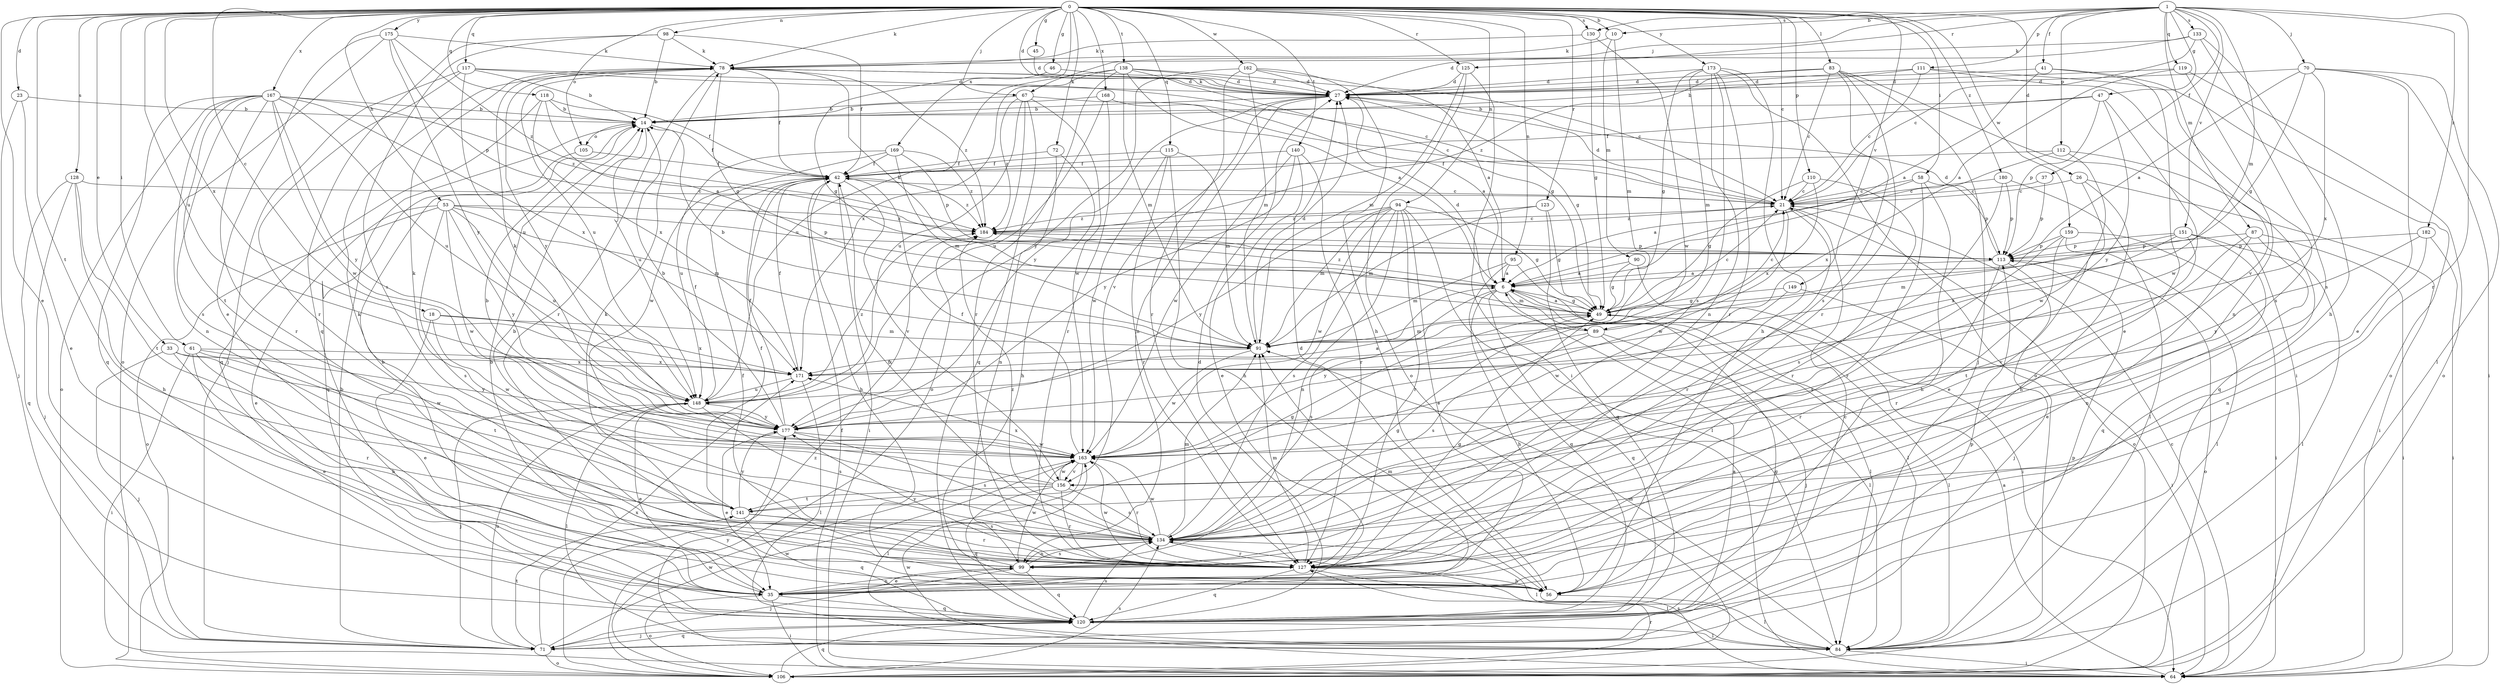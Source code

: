 strict digraph  {
0;
1;
6;
10;
14;
18;
21;
23;
26;
27;
33;
35;
37;
41;
42;
45;
46;
47;
49;
53;
56;
58;
61;
64;
67;
70;
71;
72;
78;
83;
84;
87;
89;
90;
91;
94;
95;
98;
99;
105;
106;
110;
111;
112;
113;
115;
117;
118;
119;
120;
123;
125;
127;
128;
130;
133;
134;
138;
140;
141;
148;
149;
151;
156;
159;
162;
163;
167;
168;
169;
171;
173;
175;
177;
180;
182;
184;
0 -> 10  [label=b];
0 -> 18  [label=c];
0 -> 21  [label=c];
0 -> 23  [label=d];
0 -> 26  [label=d];
0 -> 27  [label=d];
0 -> 33  [label=e];
0 -> 35  [label=e];
0 -> 45  [label=g];
0 -> 46  [label=g];
0 -> 53  [label=h];
0 -> 58  [label=i];
0 -> 61  [label=i];
0 -> 67  [label=j];
0 -> 72  [label=k];
0 -> 78  [label=k];
0 -> 83  [label=l];
0 -> 94  [label=n];
0 -> 95  [label=n];
0 -> 98  [label=n];
0 -> 105  [label=o];
0 -> 110  [label=p];
0 -> 115  [label=q];
0 -> 117  [label=q];
0 -> 118  [label=q];
0 -> 123  [label=r];
0 -> 125  [label=r];
0 -> 128  [label=s];
0 -> 130  [label=s];
0 -> 138  [label=t];
0 -> 140  [label=t];
0 -> 141  [label=t];
0 -> 148  [label=u];
0 -> 149  [label=v];
0 -> 159  [label=w];
0 -> 162  [label=w];
0 -> 167  [label=x];
0 -> 168  [label=x];
0 -> 169  [label=x];
0 -> 171  [label=x];
0 -> 173  [label=y];
0 -> 175  [label=y];
0 -> 180  [label=z];
1 -> 10  [label=b];
1 -> 37  [label=f];
1 -> 41  [label=f];
1 -> 47  [label=g];
1 -> 67  [label=j];
1 -> 70  [label=j];
1 -> 87  [label=m];
1 -> 89  [label=m];
1 -> 111  [label=p];
1 -> 112  [label=p];
1 -> 119  [label=q];
1 -> 125  [label=r];
1 -> 127  [label=r];
1 -> 130  [label=s];
1 -> 133  [label=s];
1 -> 151  [label=v];
1 -> 182  [label=z];
6 -> 49  [label=g];
6 -> 56  [label=h];
6 -> 78  [label=k];
6 -> 84  [label=l];
6 -> 89  [label=m];
6 -> 120  [label=q];
6 -> 134  [label=s];
6 -> 184  [label=z];
10 -> 78  [label=k];
10 -> 90  [label=m];
10 -> 91  [label=m];
14 -> 42  [label=f];
14 -> 105  [label=o];
14 -> 148  [label=u];
18 -> 35  [label=e];
18 -> 91  [label=m];
18 -> 163  [label=w];
18 -> 171  [label=x];
21 -> 27  [label=d];
21 -> 106  [label=o];
21 -> 127  [label=r];
21 -> 163  [label=w];
21 -> 184  [label=z];
23 -> 14  [label=b];
23 -> 35  [label=e];
23 -> 71  [label=j];
26 -> 21  [label=c];
26 -> 35  [label=e];
26 -> 56  [label=h];
26 -> 64  [label=i];
27 -> 14  [label=b];
27 -> 49  [label=g];
27 -> 78  [label=k];
27 -> 99  [label=n];
27 -> 156  [label=v];
27 -> 177  [label=y];
33 -> 71  [label=j];
33 -> 127  [label=r];
33 -> 163  [label=w];
33 -> 171  [label=x];
35 -> 14  [label=b];
35 -> 64  [label=i];
35 -> 91  [label=m];
35 -> 99  [label=n];
35 -> 106  [label=o];
35 -> 120  [label=q];
37 -> 21  [label=c];
37 -> 113  [label=p];
41 -> 6  [label=a];
41 -> 27  [label=d];
41 -> 35  [label=e];
41 -> 106  [label=o];
42 -> 21  [label=c];
42 -> 56  [label=h];
42 -> 64  [label=i];
42 -> 156  [label=v];
42 -> 184  [label=z];
45 -> 27  [label=d];
46 -> 27  [label=d];
46 -> 49  [label=g];
47 -> 14  [label=b];
47 -> 42  [label=f];
47 -> 113  [label=p];
47 -> 163  [label=w];
47 -> 177  [label=y];
49 -> 6  [label=a];
49 -> 21  [label=c];
49 -> 84  [label=l];
49 -> 91  [label=m];
53 -> 35  [label=e];
53 -> 91  [label=m];
53 -> 106  [label=o];
53 -> 113  [label=p];
53 -> 134  [label=s];
53 -> 148  [label=u];
53 -> 163  [label=w];
53 -> 177  [label=y];
53 -> 184  [label=z];
56 -> 14  [label=b];
56 -> 27  [label=d];
56 -> 84  [label=l];
58 -> 6  [label=a];
58 -> 21  [label=c];
58 -> 56  [label=h];
58 -> 113  [label=p];
58 -> 127  [label=r];
61 -> 35  [label=e];
61 -> 56  [label=h];
61 -> 64  [label=i];
61 -> 141  [label=t];
61 -> 171  [label=x];
61 -> 177  [label=y];
64 -> 6  [label=a];
64 -> 21  [label=c];
64 -> 42  [label=f];
64 -> 134  [label=s];
64 -> 163  [label=w];
67 -> 14  [label=b];
67 -> 21  [label=c];
67 -> 106  [label=o];
67 -> 120  [label=q];
67 -> 148  [label=u];
67 -> 163  [label=w];
67 -> 184  [label=z];
70 -> 6  [label=a];
70 -> 27  [label=d];
70 -> 35  [label=e];
70 -> 49  [label=g];
70 -> 64  [label=i];
70 -> 84  [label=l];
70 -> 171  [label=x];
71 -> 6  [label=a];
71 -> 14  [label=b];
71 -> 106  [label=o];
71 -> 120  [label=q];
71 -> 141  [label=t];
71 -> 148  [label=u];
71 -> 163  [label=w];
71 -> 171  [label=x];
72 -> 42  [label=f];
72 -> 56  [label=h];
72 -> 99  [label=n];
78 -> 27  [label=d];
78 -> 42  [label=f];
78 -> 49  [label=g];
78 -> 127  [label=r];
78 -> 148  [label=u];
78 -> 177  [label=y];
78 -> 184  [label=z];
83 -> 21  [label=c];
83 -> 27  [label=d];
83 -> 64  [label=i];
83 -> 71  [label=j];
83 -> 127  [label=r];
83 -> 134  [label=s];
83 -> 184  [label=z];
84 -> 64  [label=i];
84 -> 91  [label=m];
84 -> 113  [label=p];
84 -> 177  [label=y];
87 -> 35  [label=e];
87 -> 64  [label=i];
87 -> 113  [label=p];
87 -> 120  [label=q];
87 -> 141  [label=t];
89 -> 21  [label=c];
89 -> 27  [label=d];
89 -> 71  [label=j];
89 -> 84  [label=l];
89 -> 134  [label=s];
89 -> 177  [label=y];
90 -> 6  [label=a];
90 -> 49  [label=g];
90 -> 64  [label=i];
91 -> 14  [label=b];
91 -> 27  [label=d];
91 -> 163  [label=w];
91 -> 171  [label=x];
94 -> 35  [label=e];
94 -> 49  [label=g];
94 -> 84  [label=l];
94 -> 91  [label=m];
94 -> 99  [label=n];
94 -> 127  [label=r];
94 -> 134  [label=s];
94 -> 163  [label=w];
94 -> 177  [label=y];
94 -> 184  [label=z];
95 -> 6  [label=a];
95 -> 84  [label=l];
95 -> 91  [label=m];
95 -> 120  [label=q];
98 -> 14  [label=b];
98 -> 42  [label=f];
98 -> 78  [label=k];
98 -> 120  [label=q];
98 -> 134  [label=s];
99 -> 35  [label=e];
99 -> 42  [label=f];
99 -> 71  [label=j];
99 -> 78  [label=k];
99 -> 120  [label=q];
99 -> 134  [label=s];
99 -> 163  [label=w];
105 -> 42  [label=f];
105 -> 120  [label=q];
106 -> 120  [label=q];
106 -> 127  [label=r];
106 -> 134  [label=s];
106 -> 163  [label=w];
106 -> 184  [label=z];
110 -> 21  [label=c];
110 -> 49  [label=g];
110 -> 127  [label=r];
110 -> 171  [label=x];
111 -> 14  [label=b];
111 -> 21  [label=c];
111 -> 27  [label=d];
111 -> 134  [label=s];
111 -> 156  [label=v];
112 -> 42  [label=f];
112 -> 120  [label=q];
112 -> 163  [label=w];
112 -> 171  [label=x];
113 -> 6  [label=a];
113 -> 27  [label=d];
113 -> 71  [label=j];
113 -> 106  [label=o];
113 -> 127  [label=r];
115 -> 42  [label=f];
115 -> 56  [label=h];
115 -> 91  [label=m];
115 -> 127  [label=r];
115 -> 163  [label=w];
117 -> 14  [label=b];
117 -> 21  [label=c];
117 -> 27  [label=d];
117 -> 71  [label=j];
117 -> 127  [label=r];
117 -> 148  [label=u];
118 -> 6  [label=a];
118 -> 14  [label=b];
118 -> 42  [label=f];
118 -> 120  [label=q];
118 -> 171  [label=x];
119 -> 6  [label=a];
119 -> 27  [label=d];
119 -> 99  [label=n];
119 -> 106  [label=o];
120 -> 21  [label=c];
120 -> 27  [label=d];
120 -> 49  [label=g];
120 -> 71  [label=j];
120 -> 84  [label=l];
120 -> 113  [label=p];
120 -> 134  [label=s];
123 -> 49  [label=g];
123 -> 91  [label=m];
123 -> 120  [label=q];
123 -> 184  [label=z];
125 -> 27  [label=d];
125 -> 64  [label=i];
125 -> 91  [label=m];
125 -> 106  [label=o];
127 -> 49  [label=g];
127 -> 56  [label=h];
127 -> 78  [label=k];
127 -> 84  [label=l];
127 -> 91  [label=m];
127 -> 120  [label=q];
127 -> 163  [label=w];
127 -> 177  [label=y];
128 -> 21  [label=c];
128 -> 56  [label=h];
128 -> 71  [label=j];
128 -> 120  [label=q];
128 -> 141  [label=t];
130 -> 49  [label=g];
130 -> 78  [label=k];
130 -> 163  [label=w];
133 -> 21  [label=c];
133 -> 27  [label=d];
133 -> 56  [label=h];
133 -> 78  [label=k];
133 -> 134  [label=s];
134 -> 14  [label=b];
134 -> 42  [label=f];
134 -> 49  [label=g];
134 -> 84  [label=l];
134 -> 91  [label=m];
134 -> 99  [label=n];
134 -> 127  [label=r];
134 -> 163  [label=w];
134 -> 184  [label=z];
138 -> 6  [label=a];
138 -> 21  [label=c];
138 -> 27  [label=d];
138 -> 49  [label=g];
138 -> 91  [label=m];
138 -> 127  [label=r];
138 -> 148  [label=u];
138 -> 171  [label=x];
140 -> 35  [label=e];
140 -> 42  [label=f];
140 -> 127  [label=r];
140 -> 163  [label=w];
140 -> 177  [label=y];
141 -> 42  [label=f];
141 -> 49  [label=g];
141 -> 120  [label=q];
141 -> 127  [label=r];
141 -> 134  [label=s];
141 -> 177  [label=y];
148 -> 6  [label=a];
148 -> 35  [label=e];
148 -> 42  [label=f];
148 -> 71  [label=j];
148 -> 84  [label=l];
148 -> 134  [label=s];
148 -> 177  [label=y];
148 -> 184  [label=z];
149 -> 49  [label=g];
149 -> 64  [label=i];
149 -> 163  [label=w];
151 -> 84  [label=l];
151 -> 91  [label=m];
151 -> 99  [label=n];
151 -> 113  [label=p];
151 -> 156  [label=v];
151 -> 171  [label=x];
156 -> 14  [label=b];
156 -> 78  [label=k];
156 -> 120  [label=q];
156 -> 127  [label=r];
156 -> 134  [label=s];
156 -> 141  [label=t];
156 -> 163  [label=w];
156 -> 171  [label=x];
159 -> 64  [label=i];
159 -> 84  [label=l];
159 -> 113  [label=p];
159 -> 127  [label=r];
159 -> 134  [label=s];
162 -> 6  [label=a];
162 -> 27  [label=d];
162 -> 56  [label=h];
162 -> 91  [label=m];
162 -> 127  [label=r];
162 -> 177  [label=y];
163 -> 42  [label=f];
163 -> 84  [label=l];
163 -> 127  [label=r];
163 -> 156  [label=v];
167 -> 14  [label=b];
167 -> 99  [label=n];
167 -> 106  [label=o];
167 -> 120  [label=q];
167 -> 127  [label=r];
167 -> 134  [label=s];
167 -> 141  [label=t];
167 -> 148  [label=u];
167 -> 163  [label=w];
167 -> 171  [label=x];
167 -> 177  [label=y];
167 -> 184  [label=z];
168 -> 6  [label=a];
168 -> 14  [label=b];
168 -> 127  [label=r];
168 -> 148  [label=u];
169 -> 42  [label=f];
169 -> 91  [label=m];
169 -> 113  [label=p];
169 -> 148  [label=u];
169 -> 163  [label=w];
169 -> 184  [label=z];
171 -> 42  [label=f];
171 -> 84  [label=l];
171 -> 148  [label=u];
173 -> 27  [label=d];
173 -> 49  [label=g];
173 -> 56  [label=h];
173 -> 91  [label=m];
173 -> 99  [label=n];
173 -> 106  [label=o];
173 -> 127  [label=r];
173 -> 134  [label=s];
175 -> 35  [label=e];
175 -> 78  [label=k];
175 -> 106  [label=o];
175 -> 113  [label=p];
175 -> 177  [label=y];
175 -> 184  [label=z];
177 -> 14  [label=b];
177 -> 35  [label=e];
177 -> 42  [label=f];
177 -> 78  [label=k];
177 -> 134  [label=s];
177 -> 163  [label=w];
180 -> 21  [label=c];
180 -> 84  [label=l];
180 -> 113  [label=p];
180 -> 134  [label=s];
182 -> 64  [label=i];
182 -> 99  [label=n];
182 -> 113  [label=p];
182 -> 177  [label=y];
184 -> 21  [label=c];
184 -> 113  [label=p];
}
